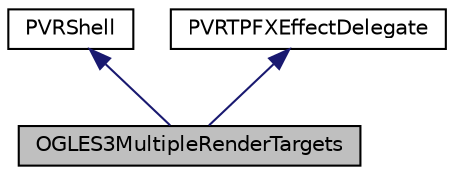digraph "OGLES3MultipleRenderTargets"
{
  edge [fontname="Helvetica",fontsize="10",labelfontname="Helvetica",labelfontsize="10"];
  node [fontname="Helvetica",fontsize="10",shape=record];
  Node1 [label="OGLES3MultipleRenderTargets",height=0.2,width=0.4,color="black", fillcolor="grey75", style="filled", fontcolor="black"];
  Node2 -> Node1 [dir="back",color="midnightblue",fontsize="10",style="solid"];
  Node2 [label="PVRShell",height=0.2,width=0.4,color="black", fillcolor="white", style="filled",URL="$class_p_v_r_shell.html",tooltip="Inherited by the application; responsible for abstracting the OS and API. "];
  Node3 -> Node1 [dir="back",color="midnightblue",fontsize="10",style="solid"];
  Node3 [label="PVRTPFXEffectDelegate",height=0.2,width=0.4,color="black", fillcolor="white", style="filled",URL="$class_p_v_r_t_p_f_x_effect_delegate.html",tooltip="Receives callbacks for effects. "];
}
